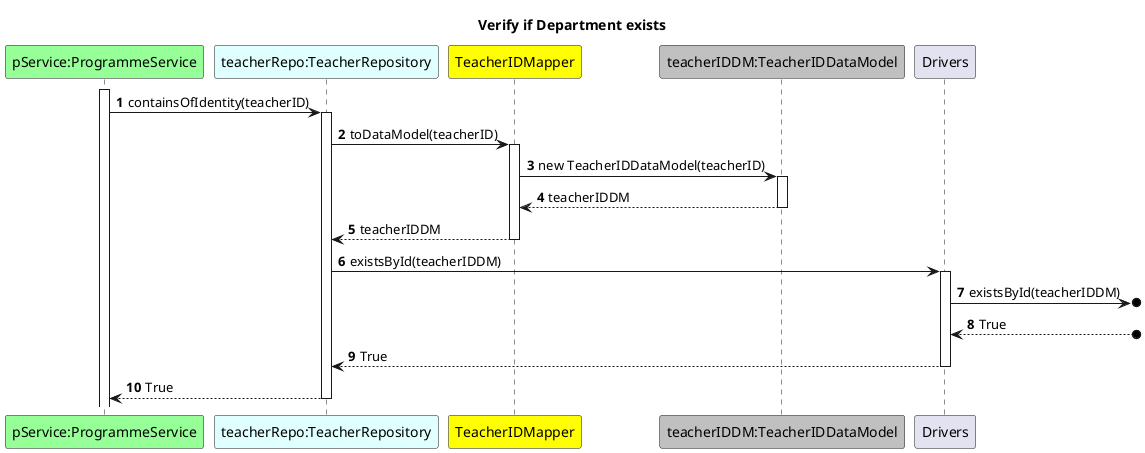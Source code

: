 @startuml
autonumber

title Verify if Department exists

participant "pService:ProgrammeService" as PS #physical
participant "teacherRepo:TeacherRepository" as TR #lightcyan
participant "TeacherIDMapper" as TM #yellow
participant "teacherIDDM:TeacherIDDataModel" as TIDDM #silver

activate PS
PS -> TR ++: containsOfIdentity(teacherID)
TR -> TM ++: toDataModel(teacherID)
TM -> TIDDM ++: new TeacherIDDataModel(teacherID)
TIDDM --> TM --: teacherIDDM
TM --> TR --: teacherIDDM
TR -> Drivers ++: existsById(teacherIDDM)
Drivers ->o] : existsById(teacherIDDM)
Drivers <--o] : True
Drivers --> TR --: True
TR --> PS --: True

@enduml
